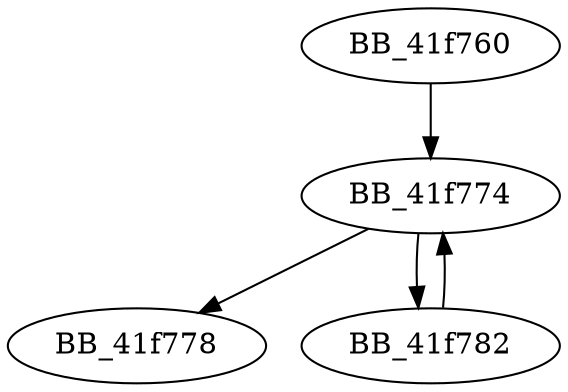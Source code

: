 DiGraph  _alloca_probe{
BB_41f760->BB_41f774
BB_41f774->BB_41f778
BB_41f774->BB_41f782
BB_41f782->BB_41f774
}
